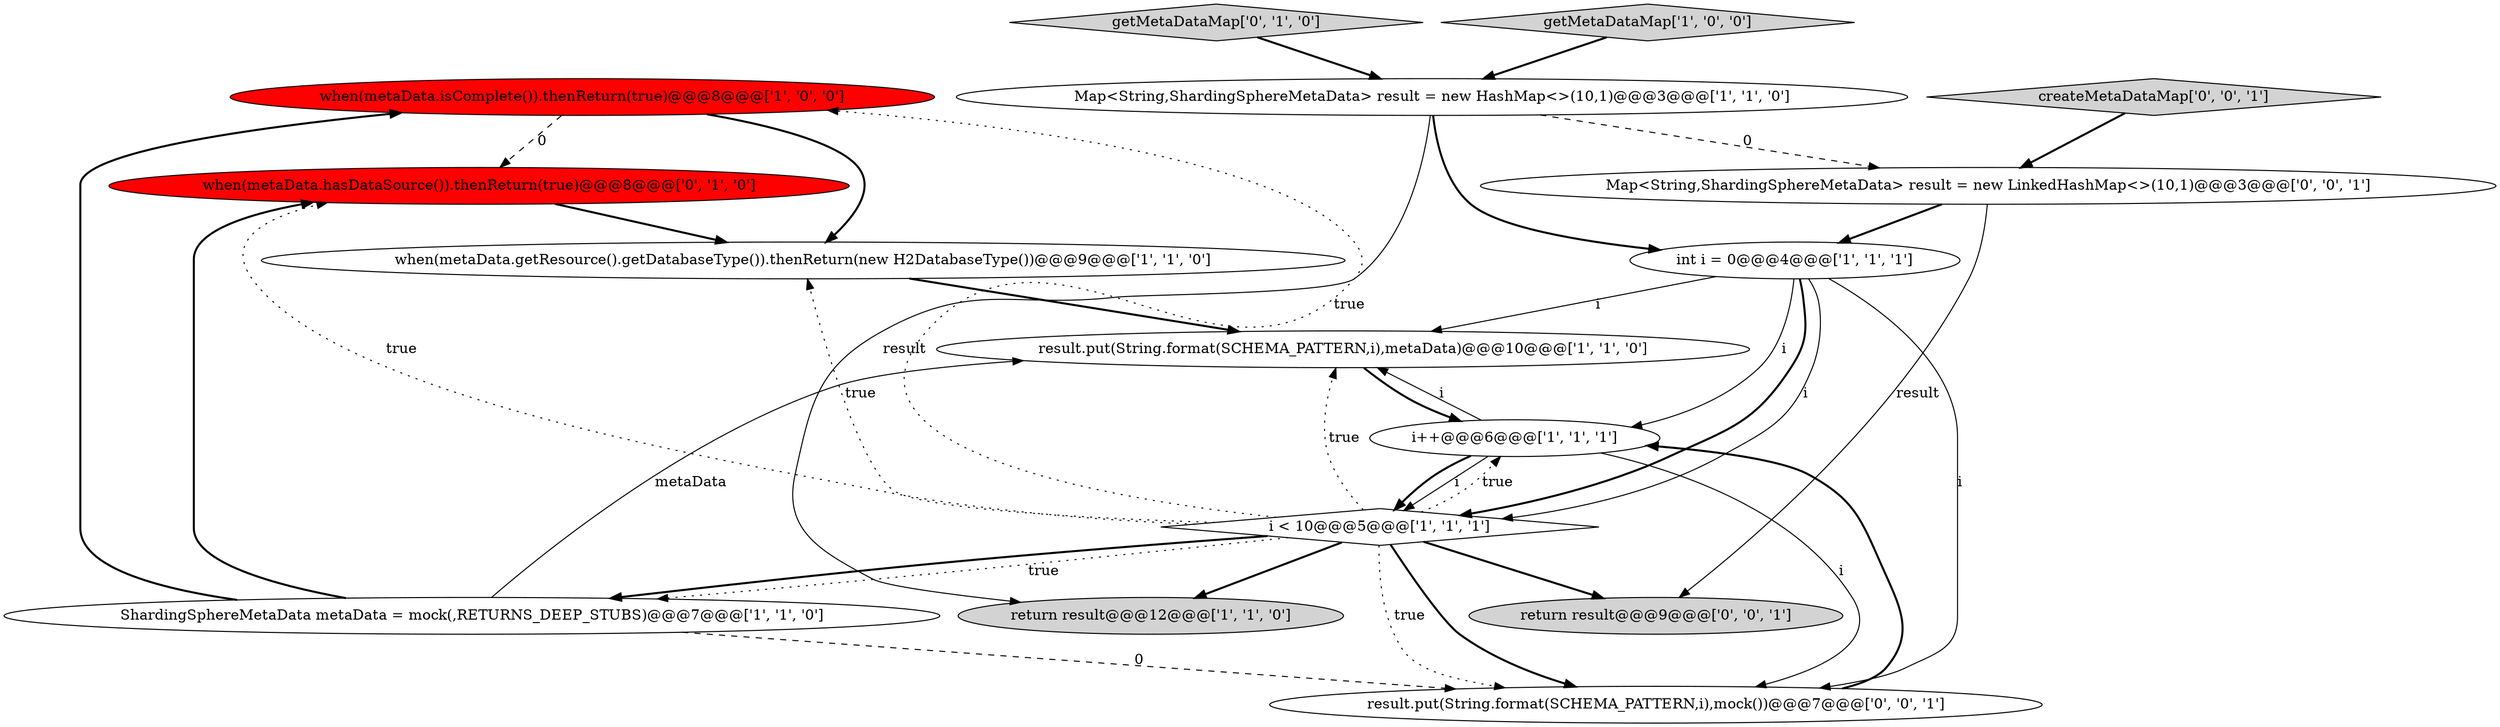 digraph {
8 [style = filled, label = "when(metaData.isComplete()).thenReturn(true)@@@8@@@['1', '0', '0']", fillcolor = red, shape = ellipse image = "AAA1AAABBB1BBB"];
11 [style = filled, label = "getMetaDataMap['0', '1', '0']", fillcolor = lightgray, shape = diamond image = "AAA0AAABBB2BBB"];
6 [style = filled, label = "result.put(String.format(SCHEMA_PATTERN,i),metaData)@@@10@@@['1', '1', '0']", fillcolor = white, shape = ellipse image = "AAA0AAABBB1BBB"];
4 [style = filled, label = "return result@@@12@@@['1', '1', '0']", fillcolor = lightgray, shape = ellipse image = "AAA0AAABBB1BBB"];
10 [style = filled, label = "when(metaData.hasDataSource()).thenReturn(true)@@@8@@@['0', '1', '0']", fillcolor = red, shape = ellipse image = "AAA1AAABBB2BBB"];
3 [style = filled, label = "ShardingSphereMetaData metaData = mock(,RETURNS_DEEP_STUBS)@@@7@@@['1', '1', '0']", fillcolor = white, shape = ellipse image = "AAA0AAABBB1BBB"];
0 [style = filled, label = "i < 10@@@5@@@['1', '1', '1']", fillcolor = white, shape = diamond image = "AAA0AAABBB1BBB"];
7 [style = filled, label = "i++@@@6@@@['1', '1', '1']", fillcolor = white, shape = ellipse image = "AAA0AAABBB1BBB"];
13 [style = filled, label = "Map<String,ShardingSphereMetaData> result = new LinkedHashMap<>(10,1)@@@3@@@['0', '0', '1']", fillcolor = white, shape = ellipse image = "AAA0AAABBB3BBB"];
1 [style = filled, label = "int i = 0@@@4@@@['1', '1', '1']", fillcolor = white, shape = ellipse image = "AAA0AAABBB1BBB"];
2 [style = filled, label = "Map<String,ShardingSphereMetaData> result = new HashMap<>(10,1)@@@3@@@['1', '1', '0']", fillcolor = white, shape = ellipse image = "AAA0AAABBB1BBB"];
15 [style = filled, label = "result.put(String.format(SCHEMA_PATTERN,i),mock())@@@7@@@['0', '0', '1']", fillcolor = white, shape = ellipse image = "AAA0AAABBB3BBB"];
12 [style = filled, label = "createMetaDataMap['0', '0', '1']", fillcolor = lightgray, shape = diamond image = "AAA0AAABBB3BBB"];
5 [style = filled, label = "when(metaData.getResource().getDatabaseType()).thenReturn(new H2DatabaseType())@@@9@@@['1', '1', '0']", fillcolor = white, shape = ellipse image = "AAA0AAABBB1BBB"];
9 [style = filled, label = "getMetaDataMap['1', '0', '0']", fillcolor = lightgray, shape = diamond image = "AAA0AAABBB1BBB"];
14 [style = filled, label = "return result@@@9@@@['0', '0', '1']", fillcolor = lightgray, shape = ellipse image = "AAA0AAABBB3BBB"];
0->3 [style = bold, label=""];
0->5 [style = dotted, label="true"];
8->10 [style = dashed, label="0"];
15->7 [style = bold, label=""];
2->4 [style = solid, label="result"];
1->6 [style = solid, label="i"];
0->10 [style = dotted, label="true"];
9->2 [style = bold, label=""];
2->1 [style = bold, label=""];
0->15 [style = dotted, label="true"];
3->6 [style = solid, label="metaData"];
13->14 [style = solid, label="result"];
7->0 [style = solid, label="i"];
7->0 [style = bold, label=""];
1->0 [style = bold, label=""];
7->15 [style = solid, label="i"];
0->6 [style = dotted, label="true"];
11->2 [style = bold, label=""];
0->15 [style = bold, label=""];
13->1 [style = bold, label=""];
1->15 [style = solid, label="i"];
0->8 [style = dotted, label="true"];
3->10 [style = bold, label=""];
12->13 [style = bold, label=""];
1->0 [style = solid, label="i"];
0->14 [style = bold, label=""];
10->5 [style = bold, label=""];
5->6 [style = bold, label=""];
8->5 [style = bold, label=""];
0->4 [style = bold, label=""];
2->13 [style = dashed, label="0"];
3->8 [style = bold, label=""];
3->15 [style = dashed, label="0"];
7->6 [style = solid, label="i"];
0->3 [style = dotted, label="true"];
6->7 [style = bold, label=""];
1->7 [style = solid, label="i"];
0->7 [style = dotted, label="true"];
}
